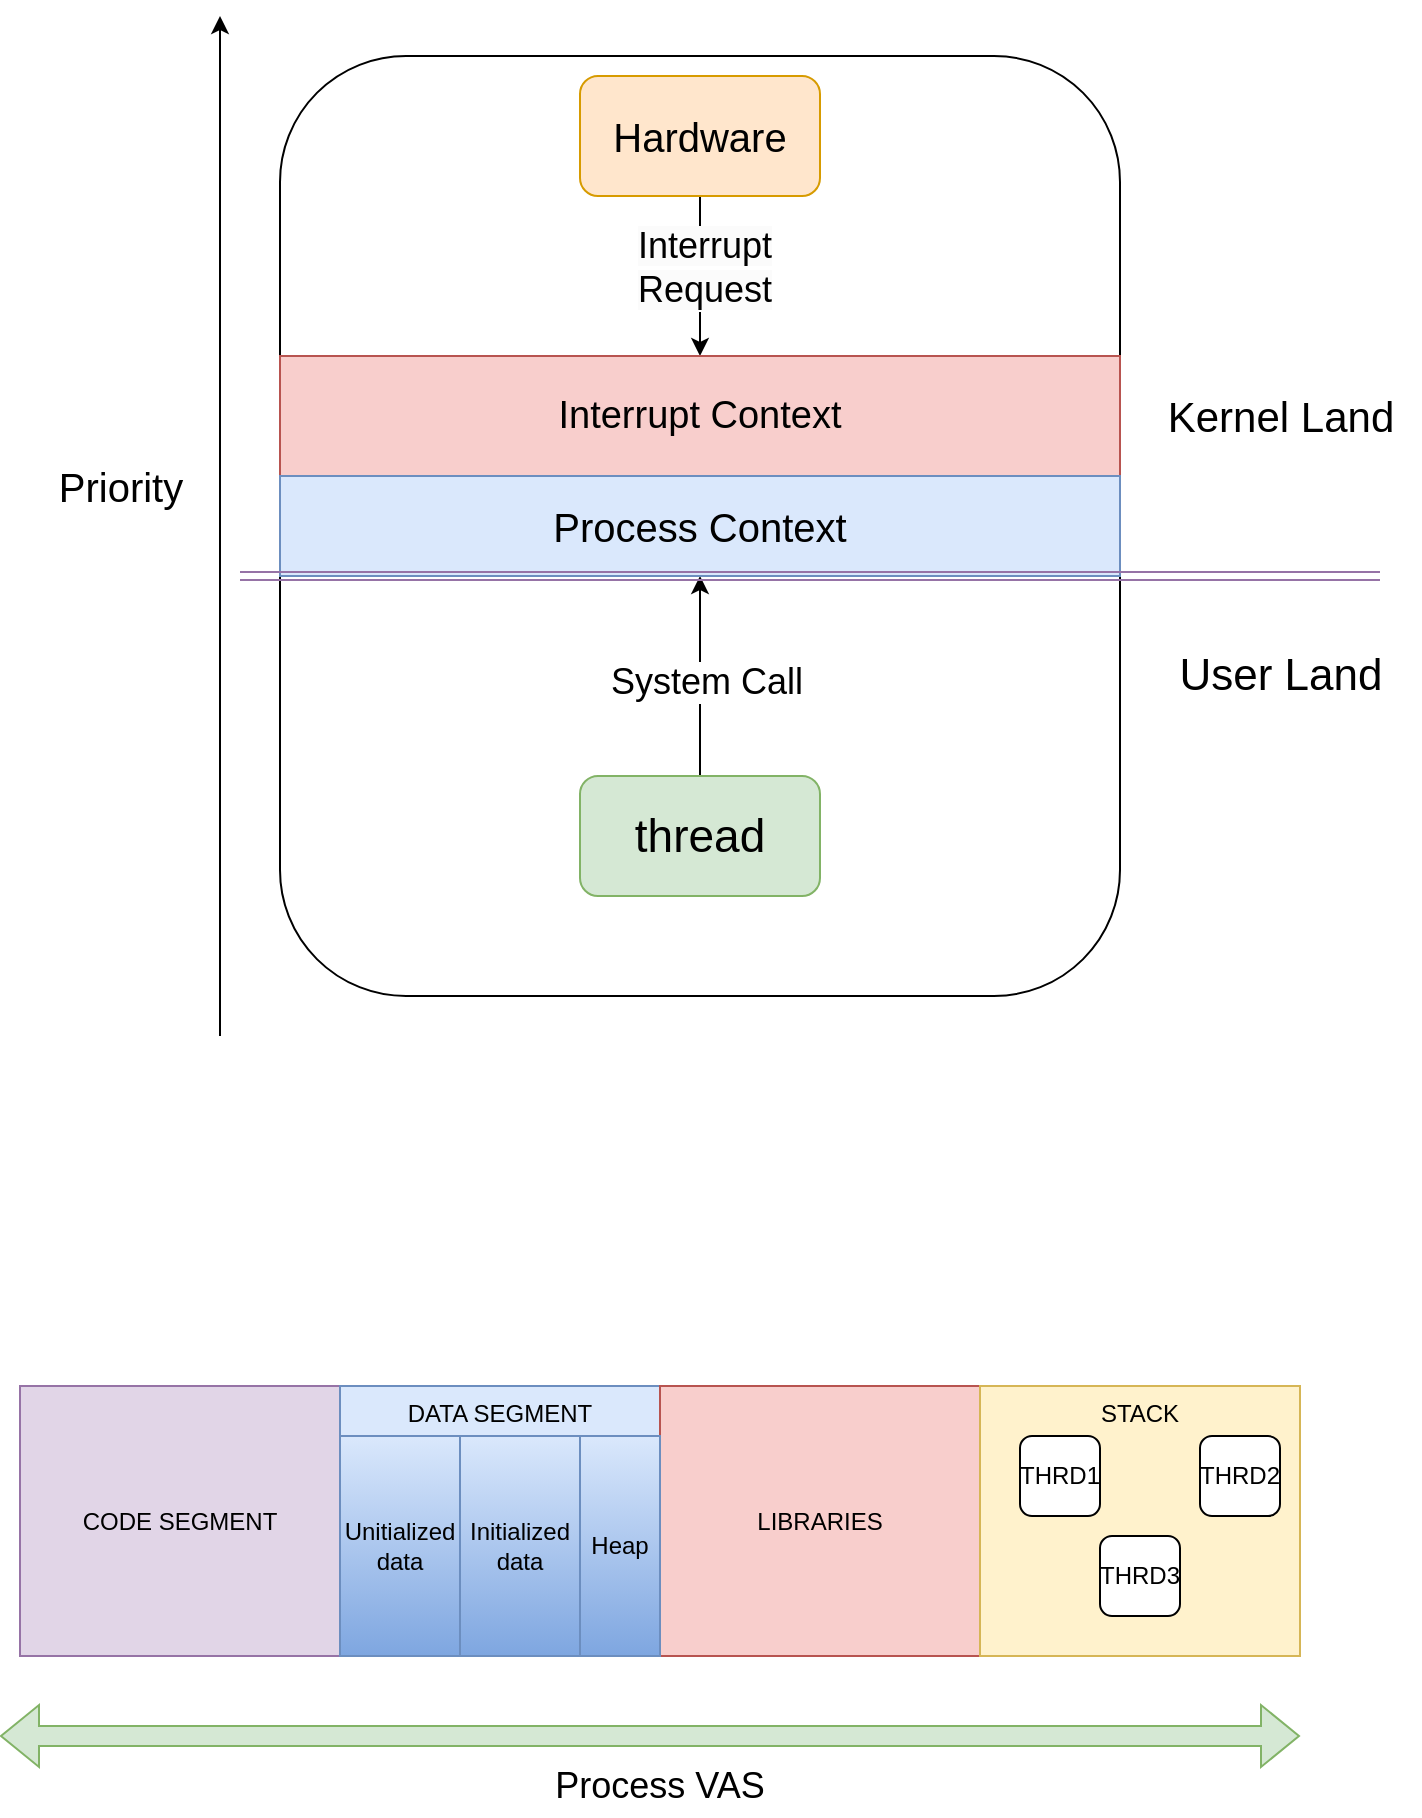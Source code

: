 <mxfile version="24.3.1" type="device">
  <diagram name="Página-1" id="nQrAkvJkoIEe61Y0adxq">
    <mxGraphModel dx="2390" dy="2546" grid="1" gridSize="10" guides="1" tooltips="1" connect="1" arrows="1" fold="1" page="1" pageScale="1" pageWidth="827" pageHeight="1169" math="0" shadow="0">
      <root>
        <mxCell id="0" />
        <mxCell id="1" parent="0" />
        <mxCell id="Y2GQcWK5v3rUhKwuBCq2-4" value="" style="rounded=1;whiteSpace=wrap;html=1;" vertex="1" parent="1">
          <mxGeometry x="210" y="-80" width="420" height="470" as="geometry" />
        </mxCell>
        <mxCell id="Y2GQcWK5v3rUhKwuBCq2-1" value="" style="endArrow=classic;html=1;rounded=0;" edge="1" parent="1">
          <mxGeometry width="50" height="50" relative="1" as="geometry">
            <mxPoint x="180" y="410" as="sourcePoint" />
            <mxPoint x="180" y="-100" as="targetPoint" />
          </mxGeometry>
        </mxCell>
        <mxCell id="Y2GQcWK5v3rUhKwuBCq2-2" value="Priority" style="text;html=1;align=center;verticalAlign=middle;resizable=0;points=[];autosize=1;strokeColor=none;fillColor=none;fontSize=20;" vertex="1" parent="1">
          <mxGeometry x="85" y="115" width="90" height="40" as="geometry" />
        </mxCell>
        <mxCell id="Y2GQcWK5v3rUhKwuBCq2-11" style="edgeStyle=orthogonalEdgeStyle;rounded=0;orthogonalLoop=1;jettySize=auto;html=1;entryX=0.5;entryY=1;entryDx=0;entryDy=0;" edge="1" parent="1" source="Y2GQcWK5v3rUhKwuBCq2-5" target="Y2GQcWK5v3rUhKwuBCq2-10">
          <mxGeometry relative="1" as="geometry" />
        </mxCell>
        <mxCell id="Y2GQcWK5v3rUhKwuBCq2-12" value="System Call" style="edgeLabel;html=1;align=center;verticalAlign=middle;resizable=0;points=[];fontSize=18;" vertex="1" connectable="0" parent="Y2GQcWK5v3rUhKwuBCq2-11">
          <mxGeometry x="-0.063" y="-3" relative="1" as="geometry">
            <mxPoint as="offset" />
          </mxGeometry>
        </mxCell>
        <mxCell id="Y2GQcWK5v3rUhKwuBCq2-5" value="thread" style="rounded=1;whiteSpace=wrap;html=1;fillColor=#d5e8d4;strokeColor=#82b366;fontSize=23;" vertex="1" parent="1">
          <mxGeometry x="360" y="280" width="120" height="60" as="geometry" />
        </mxCell>
        <mxCell id="Y2GQcWK5v3rUhKwuBCq2-9" style="edgeStyle=orthogonalEdgeStyle;rounded=0;orthogonalLoop=1;jettySize=auto;html=1;entryX=0.5;entryY=0;entryDx=0;entryDy=0;" edge="1" parent="1" source="Y2GQcWK5v3rUhKwuBCq2-6" target="Y2GQcWK5v3rUhKwuBCq2-8">
          <mxGeometry relative="1" as="geometry" />
        </mxCell>
        <mxCell id="Y2GQcWK5v3rUhKwuBCq2-13" value="&lt;span style=&quot;font-size: 18px; text-wrap: wrap; background-color: rgb(251, 251, 251);&quot;&gt;Interrupt Request&lt;/span&gt;" style="edgeLabel;html=1;align=center;verticalAlign=middle;resizable=0;points=[];fontSize=18;" vertex="1" connectable="0" parent="Y2GQcWK5v3rUhKwuBCq2-9">
          <mxGeometry x="-0.114" y="2" relative="1" as="geometry">
            <mxPoint as="offset" />
          </mxGeometry>
        </mxCell>
        <mxCell id="Y2GQcWK5v3rUhKwuBCq2-6" value="Hardware" style="rounded=1;whiteSpace=wrap;html=1;fillColor=#ffe6cc;strokeColor=#d79b00;fontSize=20;" vertex="1" parent="1">
          <mxGeometry x="360" y="-70" width="120" height="60" as="geometry" />
        </mxCell>
        <mxCell id="Y2GQcWK5v3rUhKwuBCq2-8" value="Interrupt Context" style="rounded=0;whiteSpace=wrap;html=1;fillColor=#f8cecc;strokeColor=#b85450;verticalAlign=middle;fontSize=19;" vertex="1" parent="1">
          <mxGeometry x="210" y="70" width="420" height="60" as="geometry" />
        </mxCell>
        <mxCell id="Y2GQcWK5v3rUhKwuBCq2-10" value="Process Context" style="rounded=0;whiteSpace=wrap;html=1;fillColor=#dae8fc;strokeColor=#6c8ebf;verticalAlign=middle;fontSize=20;" vertex="1" parent="1">
          <mxGeometry x="210" y="130" width="420" height="50" as="geometry" />
        </mxCell>
        <mxCell id="Y2GQcWK5v3rUhKwuBCq2-14" value="" style="shape=link;html=1;rounded=0;fillColor=#e1d5e7;strokeColor=#9673a6;" edge="1" parent="1">
          <mxGeometry width="100" relative="1" as="geometry">
            <mxPoint x="190" y="180" as="sourcePoint" />
            <mxPoint x="760" y="180" as="targetPoint" />
          </mxGeometry>
        </mxCell>
        <mxCell id="Y2GQcWK5v3rUhKwuBCq2-15" value="Kernel Land" style="text;html=1;align=center;verticalAlign=middle;resizable=0;points=[];autosize=1;strokeColor=none;fillColor=none;fontSize=21;" vertex="1" parent="1">
          <mxGeometry x="640" y="80" width="140" height="40" as="geometry" />
        </mxCell>
        <mxCell id="Y2GQcWK5v3rUhKwuBCq2-16" value="User Land" style="text;html=1;align=center;verticalAlign=middle;resizable=0;points=[];autosize=1;strokeColor=none;fillColor=none;fontSize=22;" vertex="1" parent="1">
          <mxGeometry x="645" y="210" width="130" height="40" as="geometry" />
        </mxCell>
        <mxCell id="Y2GQcWK5v3rUhKwuBCq2-18" value="" style="shape=flexArrow;endArrow=classic;html=1;rounded=0;startArrow=block;fillColor=#d5e8d4;strokeColor=#82b366;" edge="1" parent="1">
          <mxGeometry width="50" height="50" relative="1" as="geometry">
            <mxPoint x="70" y="760" as="sourcePoint" />
            <mxPoint x="720" y="760" as="targetPoint" />
          </mxGeometry>
        </mxCell>
        <mxCell id="Y2GQcWK5v3rUhKwuBCq2-20" value="Process VAS" style="text;html=1;align=center;verticalAlign=middle;whiteSpace=wrap;rounded=0;fontSize=18;" vertex="1" parent="1">
          <mxGeometry x="340" y="770" width="120" height="30" as="geometry" />
        </mxCell>
        <mxCell id="Y2GQcWK5v3rUhKwuBCq2-22" value="" style="rounded=0;whiteSpace=wrap;html=1;" vertex="1" parent="1">
          <mxGeometry x="80" y="585" width="640" height="135" as="geometry" />
        </mxCell>
        <mxCell id="Y2GQcWK5v3rUhKwuBCq2-23" value="CODE SEGMENT" style="rounded=0;whiteSpace=wrap;html=1;verticalAlign=middle;fillColor=#e1d5e7;strokeColor=#9673a6;" vertex="1" parent="1">
          <mxGeometry x="80" y="585" width="160" height="135" as="geometry" />
        </mxCell>
        <mxCell id="Y2GQcWK5v3rUhKwuBCq2-24" value="DATA SEGMENT" style="rounded=0;whiteSpace=wrap;html=1;verticalAlign=top;fillColor=#dae8fc;strokeColor=#6c8ebf;" vertex="1" parent="1">
          <mxGeometry x="240" y="585" width="160" height="135" as="geometry" />
        </mxCell>
        <mxCell id="Y2GQcWK5v3rUhKwuBCq2-25" value="LIBRARIES" style="rounded=0;whiteSpace=wrap;html=1;verticalAlign=middle;fillColor=#f8cecc;strokeColor=#b85450;" vertex="1" parent="1">
          <mxGeometry x="400" y="585" width="160" height="135" as="geometry" />
        </mxCell>
        <mxCell id="Y2GQcWK5v3rUhKwuBCq2-27" value="STACK" style="rounded=0;whiteSpace=wrap;html=1;verticalAlign=top;fillColor=#fff2cc;strokeColor=#d6b656;" vertex="1" parent="1">
          <mxGeometry x="560" y="585" width="160" height="135" as="geometry" />
        </mxCell>
        <mxCell id="Y2GQcWK5v3rUhKwuBCq2-28" value="Unitialized data" style="rounded=0;whiteSpace=wrap;html=1;fillColor=#dae8fc;gradientColor=#7ea6e0;strokeColor=#6c8ebf;" vertex="1" parent="1">
          <mxGeometry x="240" y="610" width="60" height="110" as="geometry" />
        </mxCell>
        <mxCell id="Y2GQcWK5v3rUhKwuBCq2-32" value="Initialized data" style="rounded=0;whiteSpace=wrap;html=1;fillColor=#dae8fc;gradientColor=#7ea6e0;strokeColor=#6c8ebf;" vertex="1" parent="1">
          <mxGeometry x="300" y="610" width="60" height="110" as="geometry" />
        </mxCell>
        <mxCell id="Y2GQcWK5v3rUhKwuBCq2-33" value="Heap" style="rounded=0;whiteSpace=wrap;html=1;fillColor=#dae8fc;gradientColor=#7ea6e0;strokeColor=#6c8ebf;" vertex="1" parent="1">
          <mxGeometry x="360" y="610" width="40" height="110" as="geometry" />
        </mxCell>
        <mxCell id="Y2GQcWK5v3rUhKwuBCq2-34" value="THRD1" style="rounded=1;whiteSpace=wrap;html=1;" vertex="1" parent="1">
          <mxGeometry x="580" y="610" width="40" height="40" as="geometry" />
        </mxCell>
        <mxCell id="Y2GQcWK5v3rUhKwuBCq2-35" value="THRD2" style="rounded=1;whiteSpace=wrap;html=1;" vertex="1" parent="1">
          <mxGeometry x="670" y="610" width="40" height="40" as="geometry" />
        </mxCell>
        <mxCell id="Y2GQcWK5v3rUhKwuBCq2-36" value="THRD3" style="rounded=1;whiteSpace=wrap;html=1;" vertex="1" parent="1">
          <mxGeometry x="620" y="660" width="40" height="40" as="geometry" />
        </mxCell>
      </root>
    </mxGraphModel>
  </diagram>
</mxfile>
